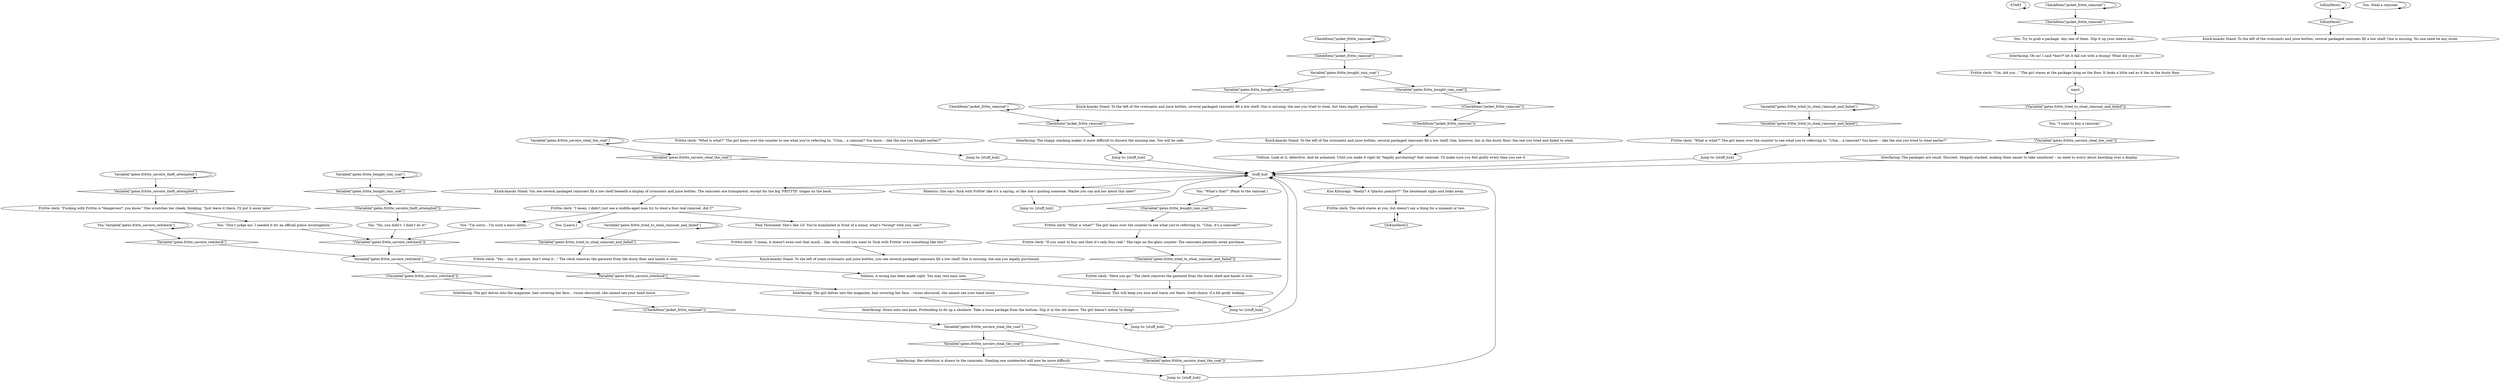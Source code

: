 # FRITTE / KNICK-KNACKS STAND
# The counter.
# ==================================================
digraph G {
	  0 [label="START"];
	  1 [label="input"];
	  2 [label="Frittte clerk: \"I mean, I didn't just see a middle-aged man try to steal a four reál raincoat, did I?\""];
	  3 [label="Variable[\"gates.frittte_savoire_steal_the_coat\"]"];
	  4 [label="Variable[\"gates.frittte_savoire_steal_the_coat\"]", shape=diamond];
	  5 [label="!(Variable[\"gates.frittte_savoire_steal_the_coat\"])", shape=diamond];
	  6 [label="Variable[\"gates.fritte_tried_to_steal_raincoat_and_failed\"]"];
	  7 [label="Variable[\"gates.fritte_tried_to_steal_raincoat_and_failed\"]", shape=diamond];
	  8 [label="!(Variable[\"gates.fritte_tried_to_steal_raincoat_and_failed\"])", shape=diamond];
	  9 [label="CheckItem(\"jacket_fritte_raincoat\")"];
	  10 [label="CheckItem(\"jacket_fritte_raincoat\")", shape=diamond];
	  11 [label="!(CheckItem(\"jacket_fritte_raincoat\"))", shape=diamond];
	  12 [label="You: Try to grab a package. Any one of them. Slip it up your sleeve and..."];
	  13 [label="Knick-knacks Stand: To the left of some croissants and juice bottles, you see several packaged raincoats fill a low shelf. One is missing: the one you legally purchased."];
	  14 [label="Rhetoric: She says 'fuck with Frittte' like it's a saying, or like she's quoting someone. Maybe you can ask her about this later?"];
	  15 [label="You: [Leave.]"];
	  16 [label="You: \"No, you didn't. I didn't do it!\""];
	  17 [label="CheckItem(\"jacket_fritte_raincoat\")"];
	  18 [label="CheckItem(\"jacket_fritte_raincoat\")", shape=diamond];
	  19 [label="!(CheckItem(\"jacket_fritte_raincoat\"))", shape=diamond];
	  20 [label="Knick-knacks Stand: To the left of the croissants and juice bottles, several packaged raincoats fill a low shelf. One is missing. No one need be any wiser."];
	  21 [label="Kim Kitsuragi: \"Really? A *plastic poncho*?\" The lieutenant sighs and looks away."];
	  22 [label="You: Steal a raincoat."];
	  23 [label="You: Variable[\"gates.fritte_savoire_redcheck\"]"];
	  24 [label="Variable[\"gates.fritte_savoire_redcheck\"]", shape=diamond];
	  25 [label="!(Variable[\"gates.fritte_savoire_redcheck\"])", shape=diamond];
	  26 [label="IsKimHere()"];
	  27 [label="IsKimHere()", shape=diamond];
	  28 [label="!(IsKimHere())", shape=diamond];
	  29 [label="Pain Threshold: She's like 14! You're humiliated in front of a minor, what's *wrong* with you, son?!"];
	  30 [label="You: \"Don't judge me. I needed it for an official police investigation.\""];
	  31 [label="Jump to: [stuff_hub]"];
	  32 [label="Jump to: [stuff_hub]"];
	  33 [label="Frittte clerk: \"Fucking with Frittte is *dangerous*, you know.\" She scratches her cheek, thinking. \"Just leave it there, I'll put it away later.\""];
	  34 [label="CheckItem(\"jacket_fritte_raincoat\")"];
	  35 [label="CheckItem(\"jacket_fritte_raincoat\")", shape=diamond];
	  36 [label="!(CheckItem(\"jacket_fritte_raincoat\"))", shape=diamond];
	  37 [label="Knick-knacks Stand: You see several packaged raincoats fill a low shelf beneath a display of croissants and juice bottles. The raincoats are transparent, except for the big 'FRITTTE' slogan on the back."];
	  38 [label="You: \"I want to buy a raincoat.\""];
	  39 [label="Variable[\"gates.fritte_bought_rain_coat\"]"];
	  40 [label="Variable[\"gates.fritte_bought_rain_coat\"]", shape=diamond];
	  41 [label="!(Variable[\"gates.fritte_bought_rain_coat\"])", shape=diamond];
	  42 [label="Variable[\"gates.fritte_tried_to_steal_raincoat_and_failed\"]"];
	  43 [label="Variable[\"gates.fritte_tried_to_steal_raincoat_and_failed\"]", shape=diamond];
	  44 [label="!(Variable[\"gates.fritte_tried_to_steal_raincoat_and_failed\"])", shape=diamond];
	  45 [label="Variable[\"gates.frittte_savoire_theft_attempted\"]"];
	  46 [label="Variable[\"gates.frittte_savoire_theft_attempted\"]", shape=diamond];
	  47 [label="!(Variable[\"gates.frittte_savoire_theft_attempted\"])", shape=diamond];
	  48 [label="Frittte clerk: \"What is what?\" The girl leans over the counter to see what you're referring to. \"Uhm... a raincoat? You know -- like the one you bought earlier?\""];
	  49 [label="Variable[\"gates.fritte_savoire_redcheck\"]"];
	  50 [label="Variable[\"gates.fritte_savoire_redcheck\"]", shape=diamond];
	  51 [label="!(Variable[\"gates.fritte_savoire_redcheck\"])", shape=diamond];
	  52 [label="Jump to: [stuff_hub]"];
	  53 [label="Variable[\"gates.fritte_bought_rain_coat\"]"];
	  54 [label="Variable[\"gates.fritte_bought_rain_coat\"]", shape=diamond];
	  55 [label="!(Variable[\"gates.fritte_bought_rain_coat\"])", shape=diamond];
	  56 [label="Interfacing: The sloppy stacking makes it more difficult to discern the missing one. You will be safe."];
	  57 [label="Interfacing: The girl delves into the magazine, hair covering her face... vision obscured, she cannot see your hand move."];
	  58 [label="Frittte clerk: The clerk stares at you, but doesn't say a thing for a moment or two."];
	  59 [label="Jump to: [stuff_hub]"];
	  60 [label="Jump to: [stuff_hub]"];
	  61 [label="Frittte clerk: \"What is what?\" The girl leans over the counter to see what you're referring to. \"Uhm... a raincoat? You know -- like the one you tried to steal earlier?\""];
	  62 [label="Jump to: [stuff_hub]"];
	  63 [label="Knick-knacks Stand: To the left of the croissants and juice bottles, several packaged raincoats fill a low shelf. One, however, lies in the dusty floor: the one you tried and failed to steal."];
	  64 [label="Frittte clerk: \"What is what?\" The girl leans over the counter to see what you're referring to. \"Uhm, it's a raincoat?\""];
	  65 [label="You: \"I'm sorry... I'm such a mess lately...\""];
	  66 [label="Frittte clerk: \"I mean, it doesn't even cost that much... like, why would you want to 'fuck with Frittte' over something like this?\""];
	  67 [label="Variable[\"gates.frittte_savoire_steal_the_coat\"]"];
	  68 [label="Variable[\"gates.frittte_savoire_steal_the_coat\"]", shape=diamond];
	  69 [label="!(Variable[\"gates.frittte_savoire_steal_the_coat\"])", shape=diamond];
	  70 [label="You: \"What's that?\" (Point to the raincoat.)"];
	  71 [label="Volition: Look at it, detective. And be ashamed. Until you make it right by *legally purchasing* that raincoat, I'll make sure you feel guilty every time you see it."];
	  72 [label="Interfacing: Her attention is drawn to the raincoats. Stealing one undetected will now be more difficult."];
	  73 [label="stuff_hub"];
	  74 [label="Knick-knacks Stand: To the left of the croissants and juice bottles, several packaged raincoats fill a low shelf. One is missing: the one you tried to steal, but then legally purchased."];
	  75 [label="Volition: A wrong has been made right. You may rest easy now."];
	  76 [label="Endurance: This will keep you nice and warm out there. Good choice, if a bit goofy looking..."];
	  77 [label="Interfacing: Down onto one knee. Pretending to do up a shoelace. Take a loose package from the bottom. Slip it in the old sleeve. The girl doesn't notice *a thing*."];
	  78 [label="Frittte clerk: \"Um, did you...\" The girl stares at the package lying on the floor. It looks a little sad as it lies in the dusty floor."];
	  79 [label="Frittte clerk: \"If you want to buy one then it's only four reál.\" She taps on the glass counter. The raincoats patiently await purchase."];
	  80 [label="Jump to: [stuff_hub]"];
	  81 [label="Frittte clerk: \"Yes -- buy it, please, don't steal it...\" The clerk removes the garment from the dusty floor and hands it over."];
	  82 [label="Frittte clerk: \"Here you go.\" The clerk removes the garment from the lower shelf and hands it over."];
	  83 [label="Interfacing: Oh no! I said *don't* let it fall out with a thump! What did you do?"];
	  84 [label="Interfacing: The girl delves into the magazine, hair covering her face... vision obscured, she cannot see your hand move."];
	  85 [label="Interfacing: The packages are small. Discreet. Sloppily stacked, making them easier to take unnoticed -- no need to worry about knocking over a display."];
	  0 -> 0
	  1 -> 44
	  2 -> 65
	  2 -> 29
	  2 -> 15
	  3 -> 3
	  3 -> 4
	  4 -> 73
	  5 -> 85
	  6 -> 6
	  6 -> 7
	  7 -> 81
	  8 -> 82
	  9 -> 9
	  9 -> 10
	  10 -> 56
	  11 -> 67
	  12 -> 83
	  14 -> 32
	  16 -> 25
	  17 -> 17
	  17 -> 18
	  18 -> 12
	  19 -> 36
	  21 -> 58
	  22 -> 22
	  23 -> 24
	  23 -> 23
	  24 -> 49
	  25 -> 49
	  26 -> 26
	  26 -> 27
	  27 -> 20
	  28 -> 58
	  29 -> 66
	  30 -> 25
	  31 -> 73
	  32 -> 73
	  33 -> 30
	  34 -> 34
	  34 -> 35
	  35 -> 53
	  36 -> 63
	  37 -> 2
	  38 -> 5
	  39 -> 40
	  39 -> 39
	  40 -> 47
	  41 -> 64
	  42 -> 42
	  42 -> 43
	  43 -> 61
	  44 -> 38
	  45 -> 45
	  45 -> 46
	  46 -> 33
	  47 -> 16
	  48 -> 60
	  49 -> 50
	  49 -> 51
	  50 -> 57
	  51 -> 84
	  52 -> 73
	  53 -> 54
	  53 -> 55
	  54 -> 74
	  55 -> 19
	  56 -> 62
	  57 -> 77
	  58 -> 28
	  59 -> 73
	  60 -> 73
	  61 -> 80
	  62 -> 73
	  63 -> 71
	  64 -> 79
	  65 -> 25
	  66 -> 13
	  67 -> 68
	  67 -> 69
	  68 -> 72
	  69 -> 31
	  70 -> 41
	  71 -> 73
	  72 -> 31
	  73 -> 21
	  73 -> 37
	  73 -> 70
	  73 -> 14
	  75 -> 76
	  76 -> 59
	  77 -> 52
	  78 -> 1
	  79 -> 8
	  80 -> 73
	  81 -> 75
	  82 -> 76
	  83 -> 78
	  84 -> 11
	  85 -> 73
}

